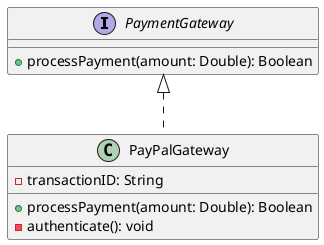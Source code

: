 # Sample .puml File

```puml
@startuml
interface PaymentGateway {
    +processPayment(amount: Double): Boolean
}

class PayPalGateway {
    +processPayment(amount: Double): Boolean
    -authenticate(): void
    -transactionID: String
}

PaymentGateway <|.. PayPalGateway
@enduml
